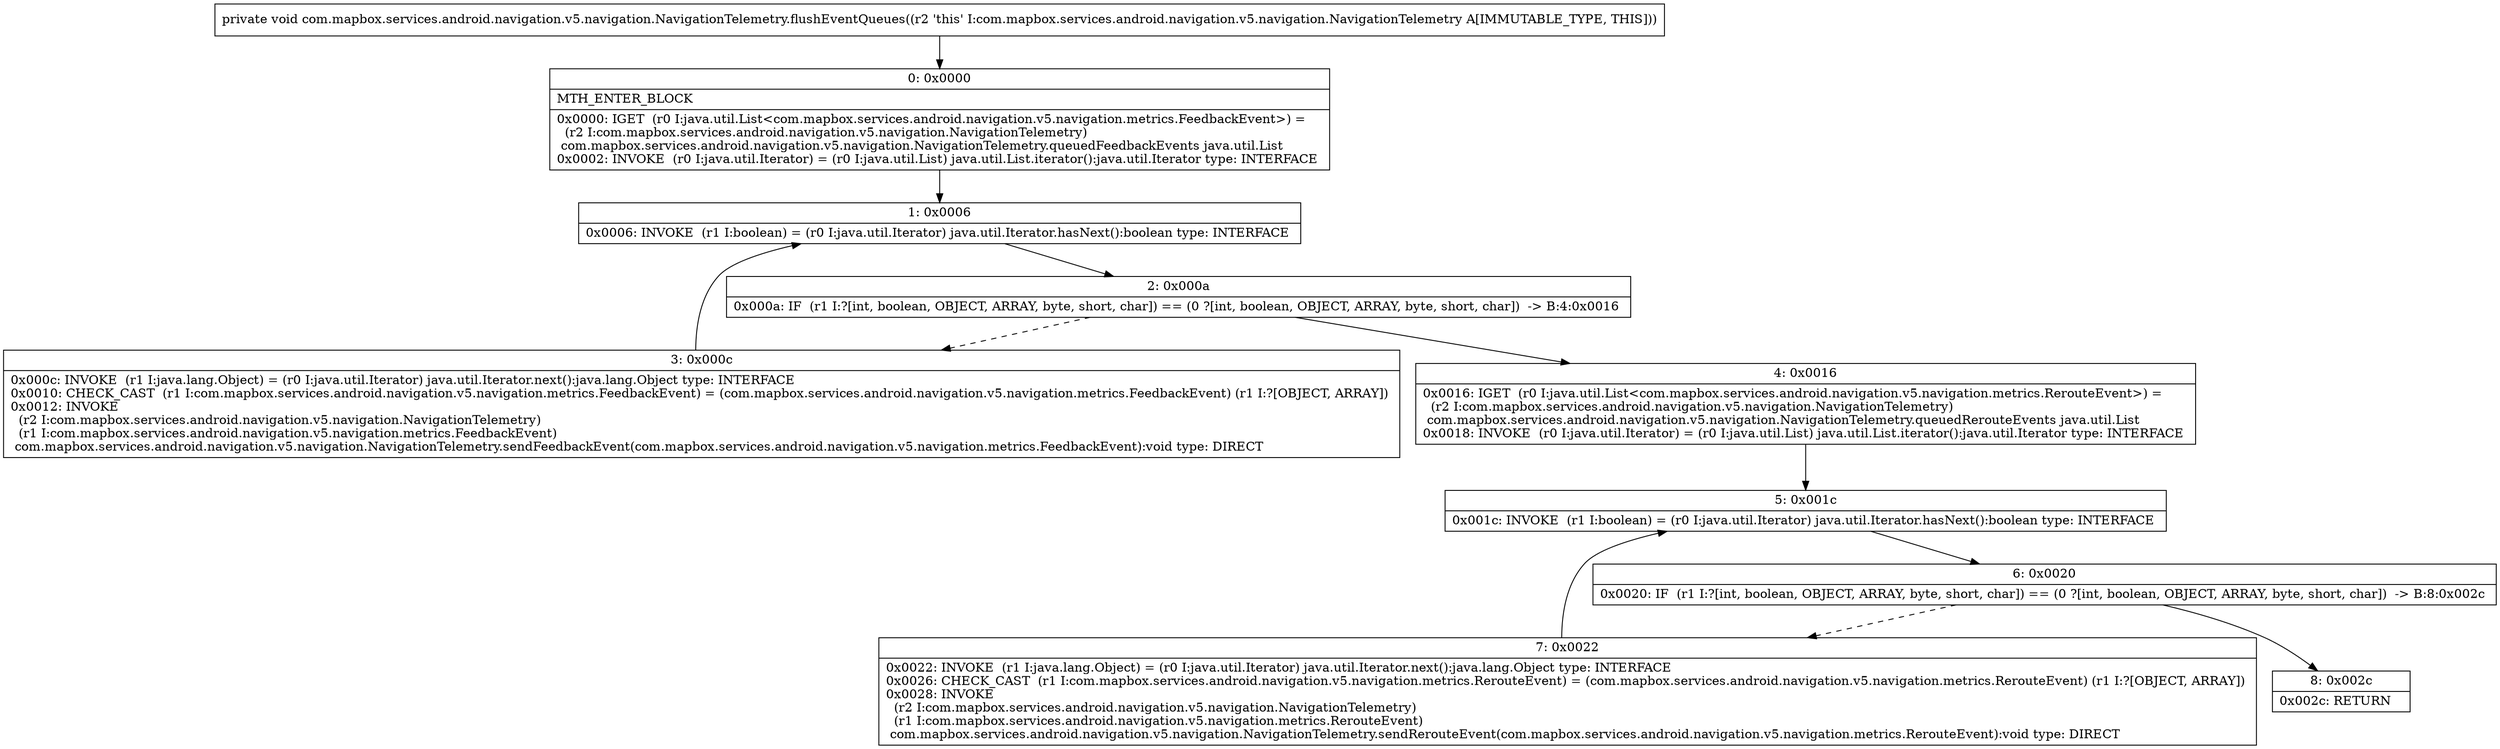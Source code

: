 digraph "CFG forcom.mapbox.services.android.navigation.v5.navigation.NavigationTelemetry.flushEventQueues()V" {
Node_0 [shape=record,label="{0\:\ 0x0000|MTH_ENTER_BLOCK\l|0x0000: IGET  (r0 I:java.util.List\<com.mapbox.services.android.navigation.v5.navigation.metrics.FeedbackEvent\>) = \l  (r2 I:com.mapbox.services.android.navigation.v5.navigation.NavigationTelemetry)\l com.mapbox.services.android.navigation.v5.navigation.NavigationTelemetry.queuedFeedbackEvents java.util.List \l0x0002: INVOKE  (r0 I:java.util.Iterator) = (r0 I:java.util.List) java.util.List.iterator():java.util.Iterator type: INTERFACE \l}"];
Node_1 [shape=record,label="{1\:\ 0x0006|0x0006: INVOKE  (r1 I:boolean) = (r0 I:java.util.Iterator) java.util.Iterator.hasNext():boolean type: INTERFACE \l}"];
Node_2 [shape=record,label="{2\:\ 0x000a|0x000a: IF  (r1 I:?[int, boolean, OBJECT, ARRAY, byte, short, char]) == (0 ?[int, boolean, OBJECT, ARRAY, byte, short, char])  \-\> B:4:0x0016 \l}"];
Node_3 [shape=record,label="{3\:\ 0x000c|0x000c: INVOKE  (r1 I:java.lang.Object) = (r0 I:java.util.Iterator) java.util.Iterator.next():java.lang.Object type: INTERFACE \l0x0010: CHECK_CAST  (r1 I:com.mapbox.services.android.navigation.v5.navigation.metrics.FeedbackEvent) = (com.mapbox.services.android.navigation.v5.navigation.metrics.FeedbackEvent) (r1 I:?[OBJECT, ARRAY]) \l0x0012: INVOKE  \l  (r2 I:com.mapbox.services.android.navigation.v5.navigation.NavigationTelemetry)\l  (r1 I:com.mapbox.services.android.navigation.v5.navigation.metrics.FeedbackEvent)\l com.mapbox.services.android.navigation.v5.navigation.NavigationTelemetry.sendFeedbackEvent(com.mapbox.services.android.navigation.v5.navigation.metrics.FeedbackEvent):void type: DIRECT \l}"];
Node_4 [shape=record,label="{4\:\ 0x0016|0x0016: IGET  (r0 I:java.util.List\<com.mapbox.services.android.navigation.v5.navigation.metrics.RerouteEvent\>) = \l  (r2 I:com.mapbox.services.android.navigation.v5.navigation.NavigationTelemetry)\l com.mapbox.services.android.navigation.v5.navigation.NavigationTelemetry.queuedRerouteEvents java.util.List \l0x0018: INVOKE  (r0 I:java.util.Iterator) = (r0 I:java.util.List) java.util.List.iterator():java.util.Iterator type: INTERFACE \l}"];
Node_5 [shape=record,label="{5\:\ 0x001c|0x001c: INVOKE  (r1 I:boolean) = (r0 I:java.util.Iterator) java.util.Iterator.hasNext():boolean type: INTERFACE \l}"];
Node_6 [shape=record,label="{6\:\ 0x0020|0x0020: IF  (r1 I:?[int, boolean, OBJECT, ARRAY, byte, short, char]) == (0 ?[int, boolean, OBJECT, ARRAY, byte, short, char])  \-\> B:8:0x002c \l}"];
Node_7 [shape=record,label="{7\:\ 0x0022|0x0022: INVOKE  (r1 I:java.lang.Object) = (r0 I:java.util.Iterator) java.util.Iterator.next():java.lang.Object type: INTERFACE \l0x0026: CHECK_CAST  (r1 I:com.mapbox.services.android.navigation.v5.navigation.metrics.RerouteEvent) = (com.mapbox.services.android.navigation.v5.navigation.metrics.RerouteEvent) (r1 I:?[OBJECT, ARRAY]) \l0x0028: INVOKE  \l  (r2 I:com.mapbox.services.android.navigation.v5.navigation.NavigationTelemetry)\l  (r1 I:com.mapbox.services.android.navigation.v5.navigation.metrics.RerouteEvent)\l com.mapbox.services.android.navigation.v5.navigation.NavigationTelemetry.sendRerouteEvent(com.mapbox.services.android.navigation.v5.navigation.metrics.RerouteEvent):void type: DIRECT \l}"];
Node_8 [shape=record,label="{8\:\ 0x002c|0x002c: RETURN   \l}"];
MethodNode[shape=record,label="{private void com.mapbox.services.android.navigation.v5.navigation.NavigationTelemetry.flushEventQueues((r2 'this' I:com.mapbox.services.android.navigation.v5.navigation.NavigationTelemetry A[IMMUTABLE_TYPE, THIS])) }"];
MethodNode -> Node_0;
Node_0 -> Node_1;
Node_1 -> Node_2;
Node_2 -> Node_3[style=dashed];
Node_2 -> Node_4;
Node_3 -> Node_1;
Node_4 -> Node_5;
Node_5 -> Node_6;
Node_6 -> Node_7[style=dashed];
Node_6 -> Node_8;
Node_7 -> Node_5;
}

